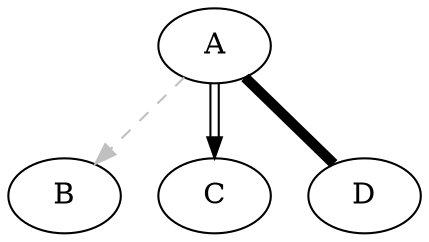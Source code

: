 digraph test1 {

  A -> B [style=dashed, color=grey]
  A -> C [color="black:invis:black"]
  A -> D [penwidth=5, arrowhead=none]

}	